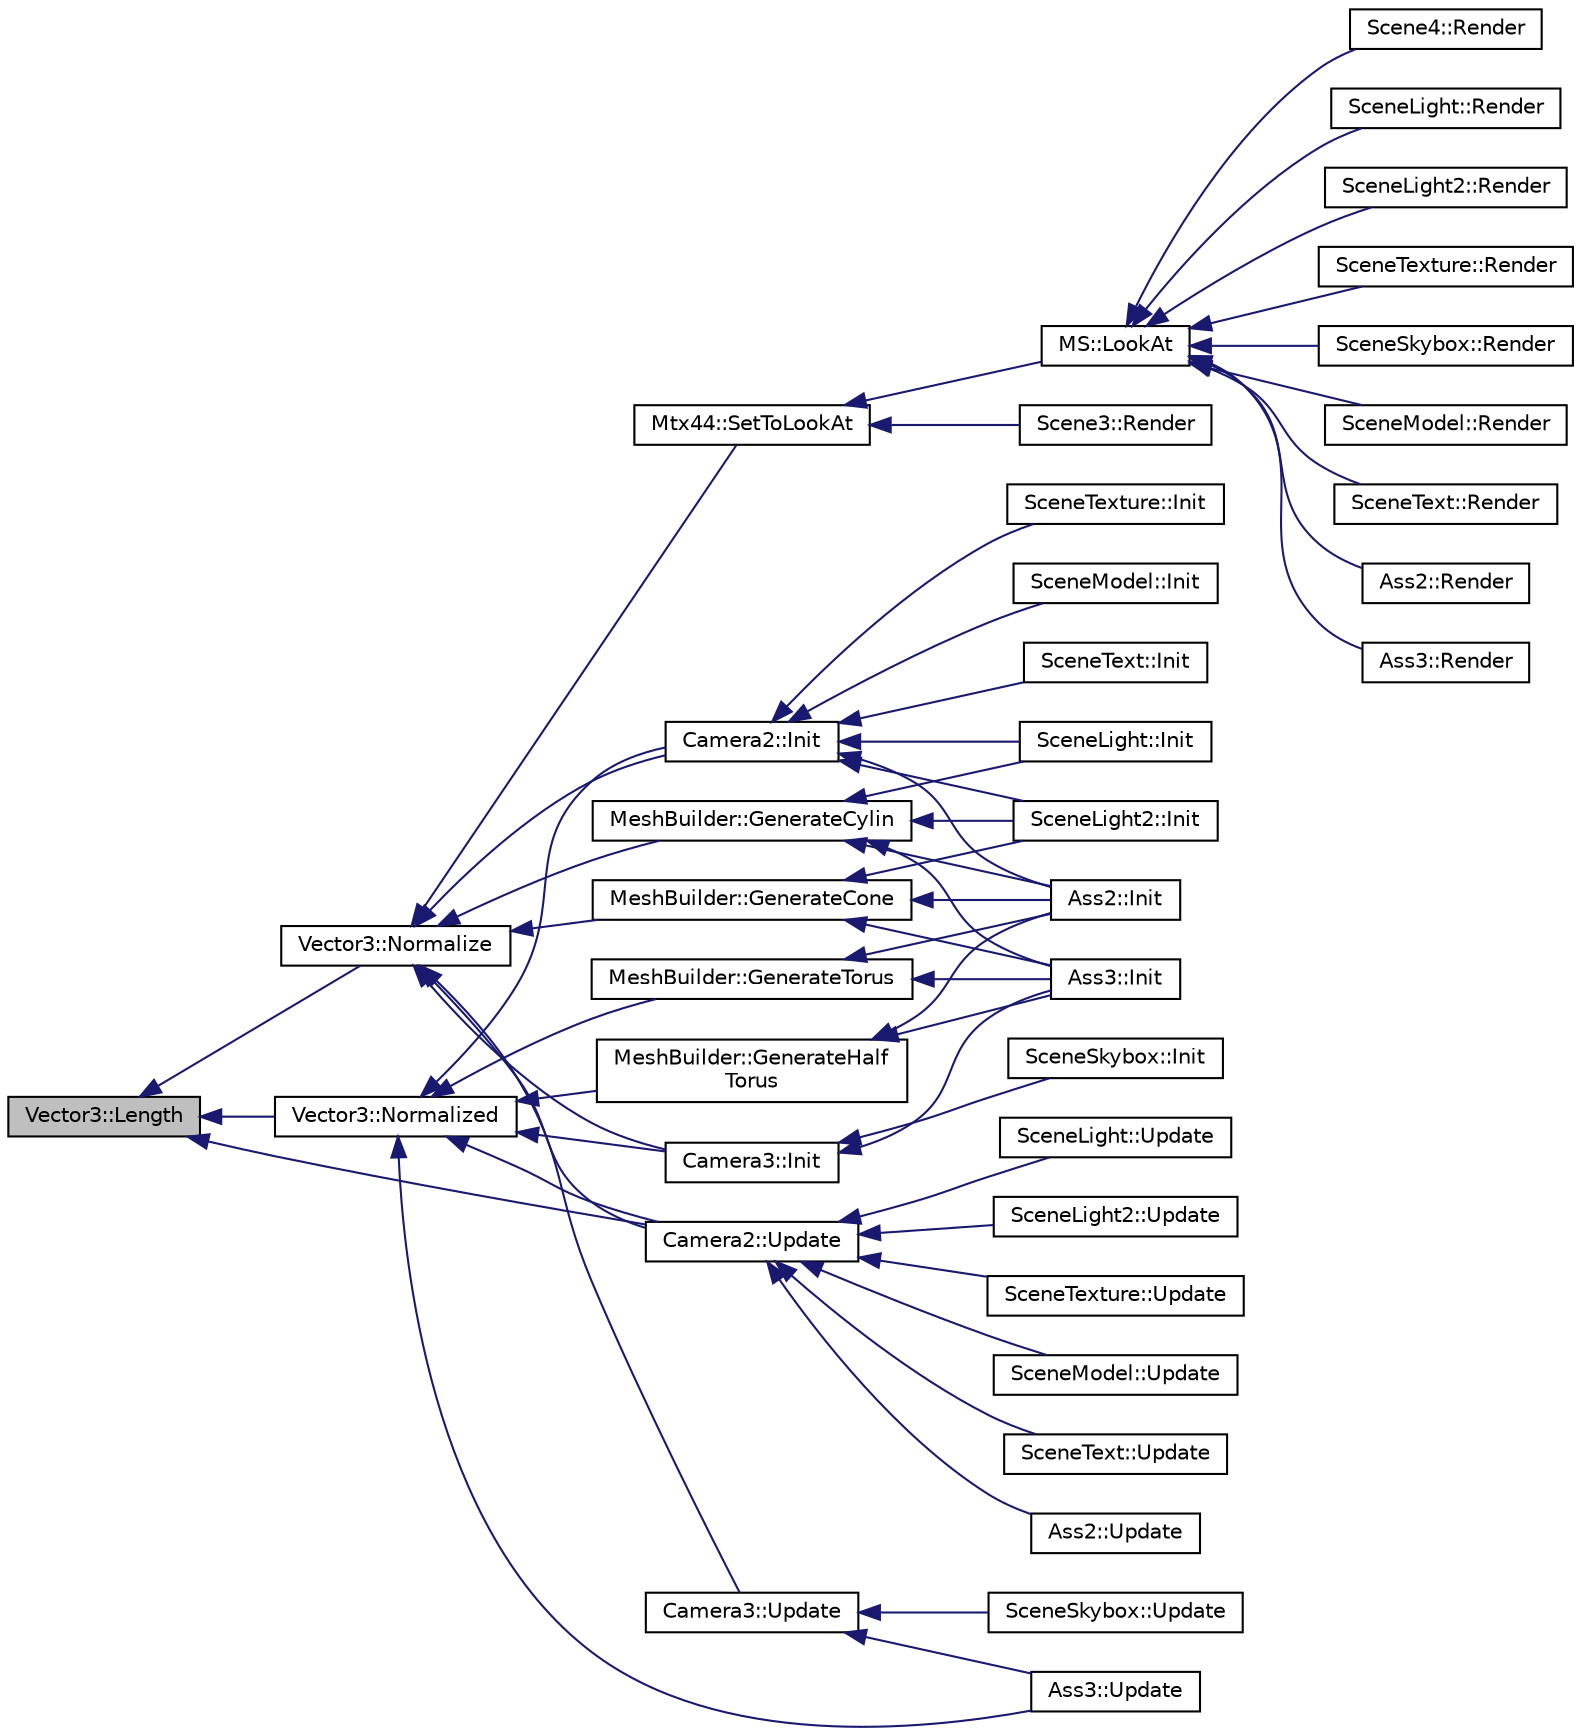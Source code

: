 digraph "Vector3::Length"
{
  bgcolor="transparent";
  edge [fontname="Helvetica",fontsize="10",labelfontname="Helvetica",labelfontsize="10"];
  node [fontname="Helvetica",fontsize="10",shape=record];
  rankdir="LR";
  Node1 [label="Vector3::Length",height=0.2,width=0.4,color="black", fillcolor="grey75", style="filled", fontcolor="black"];
  Node1 -> Node2 [dir="back",color="midnightblue",fontsize="10",style="solid",fontname="Helvetica"];
  Node2 [label="Vector3::Normalize",height=0.2,width=0.4,color="black",URL="$structVector3.html#aaef4f25a38878a640ab4a48002a7eff8",tooltip="Normalize this vector and return a reference to it. "];
  Node2 -> Node3 [dir="back",color="midnightblue",fontsize="10",style="solid",fontname="Helvetica"];
  Node3 [label="Mtx44::SetToLookAt",height=0.2,width=0.4,color="black",URL="$classMtx44.html#a7c3d2d30d9ed5bfca2ba97d0e570930f",tooltip="Set matrix to be a lookat matrix. "];
  Node3 -> Node4 [dir="back",color="midnightblue",fontsize="10",style="solid",fontname="Helvetica"];
  Node4 [label="MS::LookAt",height=0.2,width=0.4,color="black",URL="$classMS.html#a2638cd3249260877cc31329978fb6b38",tooltip="Setup lookat matrix and push to matrix stack. "];
  Node4 -> Node5 [dir="back",color="midnightblue",fontsize="10",style="solid",fontname="Helvetica"];
  Node5 [label="Scene4::Render",height=0.2,width=0.4,color="black",URL="$classScene4.html#aedb8a31e5bde1b6ad9d8127a0ac393da"];
  Node4 -> Node6 [dir="back",color="midnightblue",fontsize="10",style="solid",fontname="Helvetica"];
  Node6 [label="SceneLight::Render",height=0.2,width=0.4,color="black",URL="$classSceneLight.html#a9088eb7ba6a1d55ebe9e0094c67281bf"];
  Node4 -> Node7 [dir="back",color="midnightblue",fontsize="10",style="solid",fontname="Helvetica"];
  Node7 [label="SceneLight2::Render",height=0.2,width=0.4,color="black",URL="$classSceneLight2.html#a83a2f8226d9ba88e310291f93675bd81"];
  Node4 -> Node8 [dir="back",color="midnightblue",fontsize="10",style="solid",fontname="Helvetica"];
  Node8 [label="SceneTexture::Render",height=0.2,width=0.4,color="black",URL="$classSceneTexture.html#ad9009aa06a8d335485a624089ef134f3"];
  Node4 -> Node9 [dir="back",color="midnightblue",fontsize="10",style="solid",fontname="Helvetica"];
  Node9 [label="SceneSkybox::Render",height=0.2,width=0.4,color="black",URL="$classSceneSkybox.html#a33d6a4f51cef7b2e2086541259e32d4a"];
  Node4 -> Node10 [dir="back",color="midnightblue",fontsize="10",style="solid",fontname="Helvetica"];
  Node10 [label="SceneModel::Render",height=0.2,width=0.4,color="black",URL="$classSceneModel.html#a734826f585485bfdd6fa8d1391c55c07"];
  Node4 -> Node11 [dir="back",color="midnightblue",fontsize="10",style="solid",fontname="Helvetica"];
  Node11 [label="SceneText::Render",height=0.2,width=0.4,color="black",URL="$classSceneText.html#aab7d8acab32f8e5ea85d4ca2f3b1b174"];
  Node4 -> Node12 [dir="back",color="midnightblue",fontsize="10",style="solid",fontname="Helvetica"];
  Node12 [label="Ass2::Render",height=0.2,width=0.4,color="black",URL="$classAss2.html#adc8ff297a0e9fcbd66f805cb78a4abf1"];
  Node4 -> Node13 [dir="back",color="midnightblue",fontsize="10",style="solid",fontname="Helvetica"];
  Node13 [label="Ass3::Render",height=0.2,width=0.4,color="black",URL="$classAss3.html#afca828a847945203143e02c2f78f88a5"];
  Node3 -> Node14 [dir="back",color="midnightblue",fontsize="10",style="solid",fontname="Helvetica"];
  Node14 [label="Scene3::Render",height=0.2,width=0.4,color="black",URL="$classScene3.html#aca22983af978d16e380bf5ca4ceab143"];
  Node2 -> Node15 [dir="back",color="midnightblue",fontsize="10",style="solid",fontname="Helvetica"];
  Node15 [label="Camera2::Init",height=0.2,width=0.4,color="black",URL="$classCamera2.html#af3d4e37be651bac9c0a94ac0af021c35"];
  Node15 -> Node16 [dir="back",color="midnightblue",fontsize="10",style="solid",fontname="Helvetica"];
  Node16 [label="SceneLight::Init",height=0.2,width=0.4,color="black",URL="$classSceneLight.html#a9efc7124efacb45a7cce730688bf20e9"];
  Node15 -> Node17 [dir="back",color="midnightblue",fontsize="10",style="solid",fontname="Helvetica"];
  Node17 [label="SceneLight2::Init",height=0.2,width=0.4,color="black",URL="$classSceneLight2.html#acf5ae067a5c4e6b1b212711e12bac1fd"];
  Node15 -> Node18 [dir="back",color="midnightblue",fontsize="10",style="solid",fontname="Helvetica"];
  Node18 [label="SceneTexture::Init",height=0.2,width=0.4,color="black",URL="$classSceneTexture.html#a8499b9b84a1509327e29fa5f7899ec58"];
  Node15 -> Node19 [dir="back",color="midnightblue",fontsize="10",style="solid",fontname="Helvetica"];
  Node19 [label="SceneModel::Init",height=0.2,width=0.4,color="black",URL="$classSceneModel.html#ad40b429986aa1429a308c20acdd26e0f"];
  Node15 -> Node20 [dir="back",color="midnightblue",fontsize="10",style="solid",fontname="Helvetica"];
  Node20 [label="SceneText::Init",height=0.2,width=0.4,color="black",URL="$classSceneText.html#ac827b68f9b72397b91da9785efb096b8"];
  Node15 -> Node21 [dir="back",color="midnightblue",fontsize="10",style="solid",fontname="Helvetica"];
  Node21 [label="Ass2::Init",height=0.2,width=0.4,color="black",URL="$classAss2.html#a978cbbfe000d9cc3582e8b958856e6d0"];
  Node2 -> Node22 [dir="back",color="midnightblue",fontsize="10",style="solid",fontname="Helvetica"];
  Node22 [label="Camera2::Update",height=0.2,width=0.4,color="black",URL="$classCamera2.html#a1a54eeb46692c8806b7abea38a6301f3"];
  Node22 -> Node23 [dir="back",color="midnightblue",fontsize="10",style="solid",fontname="Helvetica"];
  Node23 [label="SceneLight::Update",height=0.2,width=0.4,color="black",URL="$classSceneLight.html#a23681b3a667399752645d5763ddc72a7"];
  Node22 -> Node24 [dir="back",color="midnightblue",fontsize="10",style="solid",fontname="Helvetica"];
  Node24 [label="SceneLight2::Update",height=0.2,width=0.4,color="black",URL="$classSceneLight2.html#ae16bbb986e282708b8d867af762f5503"];
  Node22 -> Node25 [dir="back",color="midnightblue",fontsize="10",style="solid",fontname="Helvetica"];
  Node25 [label="SceneTexture::Update",height=0.2,width=0.4,color="black",URL="$classSceneTexture.html#ae7ca4466bb1a3db856c91d714b655253"];
  Node22 -> Node26 [dir="back",color="midnightblue",fontsize="10",style="solid",fontname="Helvetica"];
  Node26 [label="SceneModel::Update",height=0.2,width=0.4,color="black",URL="$classSceneModel.html#a0b5a6526a56abb67d554990441dee4e7"];
  Node22 -> Node27 [dir="back",color="midnightblue",fontsize="10",style="solid",fontname="Helvetica"];
  Node27 [label="SceneText::Update",height=0.2,width=0.4,color="black",URL="$classSceneText.html#adc1a70bbd23ec1b2236bcb76b557bb3e"];
  Node22 -> Node28 [dir="back",color="midnightblue",fontsize="10",style="solid",fontname="Helvetica"];
  Node28 [label="Ass2::Update",height=0.2,width=0.4,color="black",URL="$classAss2.html#ad3cd03e6f66b37a7e1fd9c5c660babe8"];
  Node2 -> Node29 [dir="back",color="midnightblue",fontsize="10",style="solid",fontname="Helvetica"];
  Node29 [label="Camera3::Init",height=0.2,width=0.4,color="black",URL="$classCamera3.html#a19ed99e698e764c1da3a985cf75eb93f"];
  Node29 -> Node30 [dir="back",color="midnightblue",fontsize="10",style="solid",fontname="Helvetica"];
  Node30 [label="SceneSkybox::Init",height=0.2,width=0.4,color="black",URL="$classSceneSkybox.html#a8ab6711b734d8616075eadc5ff3cab81"];
  Node29 -> Node31 [dir="back",color="midnightblue",fontsize="10",style="solid",fontname="Helvetica"];
  Node31 [label="Ass3::Init",height=0.2,width=0.4,color="black",URL="$classAss3.html#a3e25cf5b32c24d3be834cb034eca9b34"];
  Node2 -> Node32 [dir="back",color="midnightblue",fontsize="10",style="solid",fontname="Helvetica"];
  Node32 [label="Camera3::Update",height=0.2,width=0.4,color="black",URL="$classCamera3.html#acc5d4103826cda6d20b80a0d35eacdbe"];
  Node32 -> Node33 [dir="back",color="midnightblue",fontsize="10",style="solid",fontname="Helvetica"];
  Node33 [label="SceneSkybox::Update",height=0.2,width=0.4,color="black",URL="$classSceneSkybox.html#ada5f05bb035612053bbcbcd2b292552a"];
  Node32 -> Node34 [dir="back",color="midnightblue",fontsize="10",style="solid",fontname="Helvetica"];
  Node34 [label="Ass3::Update",height=0.2,width=0.4,color="black",URL="$classAss3.html#a28f626a2bf779594d4902bac37a39b13"];
  Node2 -> Node35 [dir="back",color="midnightblue",fontsize="10",style="solid",fontname="Helvetica"];
  Node35 [label="MeshBuilder::GenerateCylin",height=0.2,width=0.4,color="black",URL="$classMeshBuilder.html#ae27b82decd63d0d0e51ecb778bbd20f6"];
  Node35 -> Node16 [dir="back",color="midnightblue",fontsize="10",style="solid",fontname="Helvetica"];
  Node35 -> Node17 [dir="back",color="midnightblue",fontsize="10",style="solid",fontname="Helvetica"];
  Node35 -> Node21 [dir="back",color="midnightblue",fontsize="10",style="solid",fontname="Helvetica"];
  Node35 -> Node31 [dir="back",color="midnightblue",fontsize="10",style="solid",fontname="Helvetica"];
  Node2 -> Node36 [dir="back",color="midnightblue",fontsize="10",style="solid",fontname="Helvetica"];
  Node36 [label="MeshBuilder::GenerateCone",height=0.2,width=0.4,color="black",URL="$classMeshBuilder.html#aa3d73313a182a699cf0c55a2855817dd"];
  Node36 -> Node17 [dir="back",color="midnightblue",fontsize="10",style="solid",fontname="Helvetica"];
  Node36 -> Node21 [dir="back",color="midnightblue",fontsize="10",style="solid",fontname="Helvetica"];
  Node36 -> Node31 [dir="back",color="midnightblue",fontsize="10",style="solid",fontname="Helvetica"];
  Node1 -> Node37 [dir="back",color="midnightblue",fontsize="10",style="solid",fontname="Helvetica"];
  Node37 [label="Vector3::Normalized",height=0.2,width=0.4,color="black",URL="$structVector3.html#a2da0f00c5529bced69763320dac9c414",tooltip="Return a copy of this vector, normalized. "];
  Node37 -> Node34 [dir="back",color="midnightblue",fontsize="10",style="solid",fontname="Helvetica"];
  Node37 -> Node15 [dir="back",color="midnightblue",fontsize="10",style="solid",fontname="Helvetica"];
  Node37 -> Node22 [dir="back",color="midnightblue",fontsize="10",style="solid",fontname="Helvetica"];
  Node37 -> Node29 [dir="back",color="midnightblue",fontsize="10",style="solid",fontname="Helvetica"];
  Node37 -> Node38 [dir="back",color="midnightblue",fontsize="10",style="solid",fontname="Helvetica"];
  Node38 [label="MeshBuilder::GenerateTorus",height=0.2,width=0.4,color="black",URL="$classMeshBuilder.html#ad2e28967c0c772fa32df30a49944891f"];
  Node38 -> Node21 [dir="back",color="midnightblue",fontsize="10",style="solid",fontname="Helvetica"];
  Node38 -> Node31 [dir="back",color="midnightblue",fontsize="10",style="solid",fontname="Helvetica"];
  Node37 -> Node39 [dir="back",color="midnightblue",fontsize="10",style="solid",fontname="Helvetica"];
  Node39 [label="MeshBuilder::GenerateHalf\lTorus",height=0.2,width=0.4,color="black",URL="$classMeshBuilder.html#a5942fd14f58736054c6da3ee034cc2b5"];
  Node39 -> Node21 [dir="back",color="midnightblue",fontsize="10",style="solid",fontname="Helvetica"];
  Node39 -> Node31 [dir="back",color="midnightblue",fontsize="10",style="solid",fontname="Helvetica"];
  Node1 -> Node22 [dir="back",color="midnightblue",fontsize="10",style="solid",fontname="Helvetica"];
}
